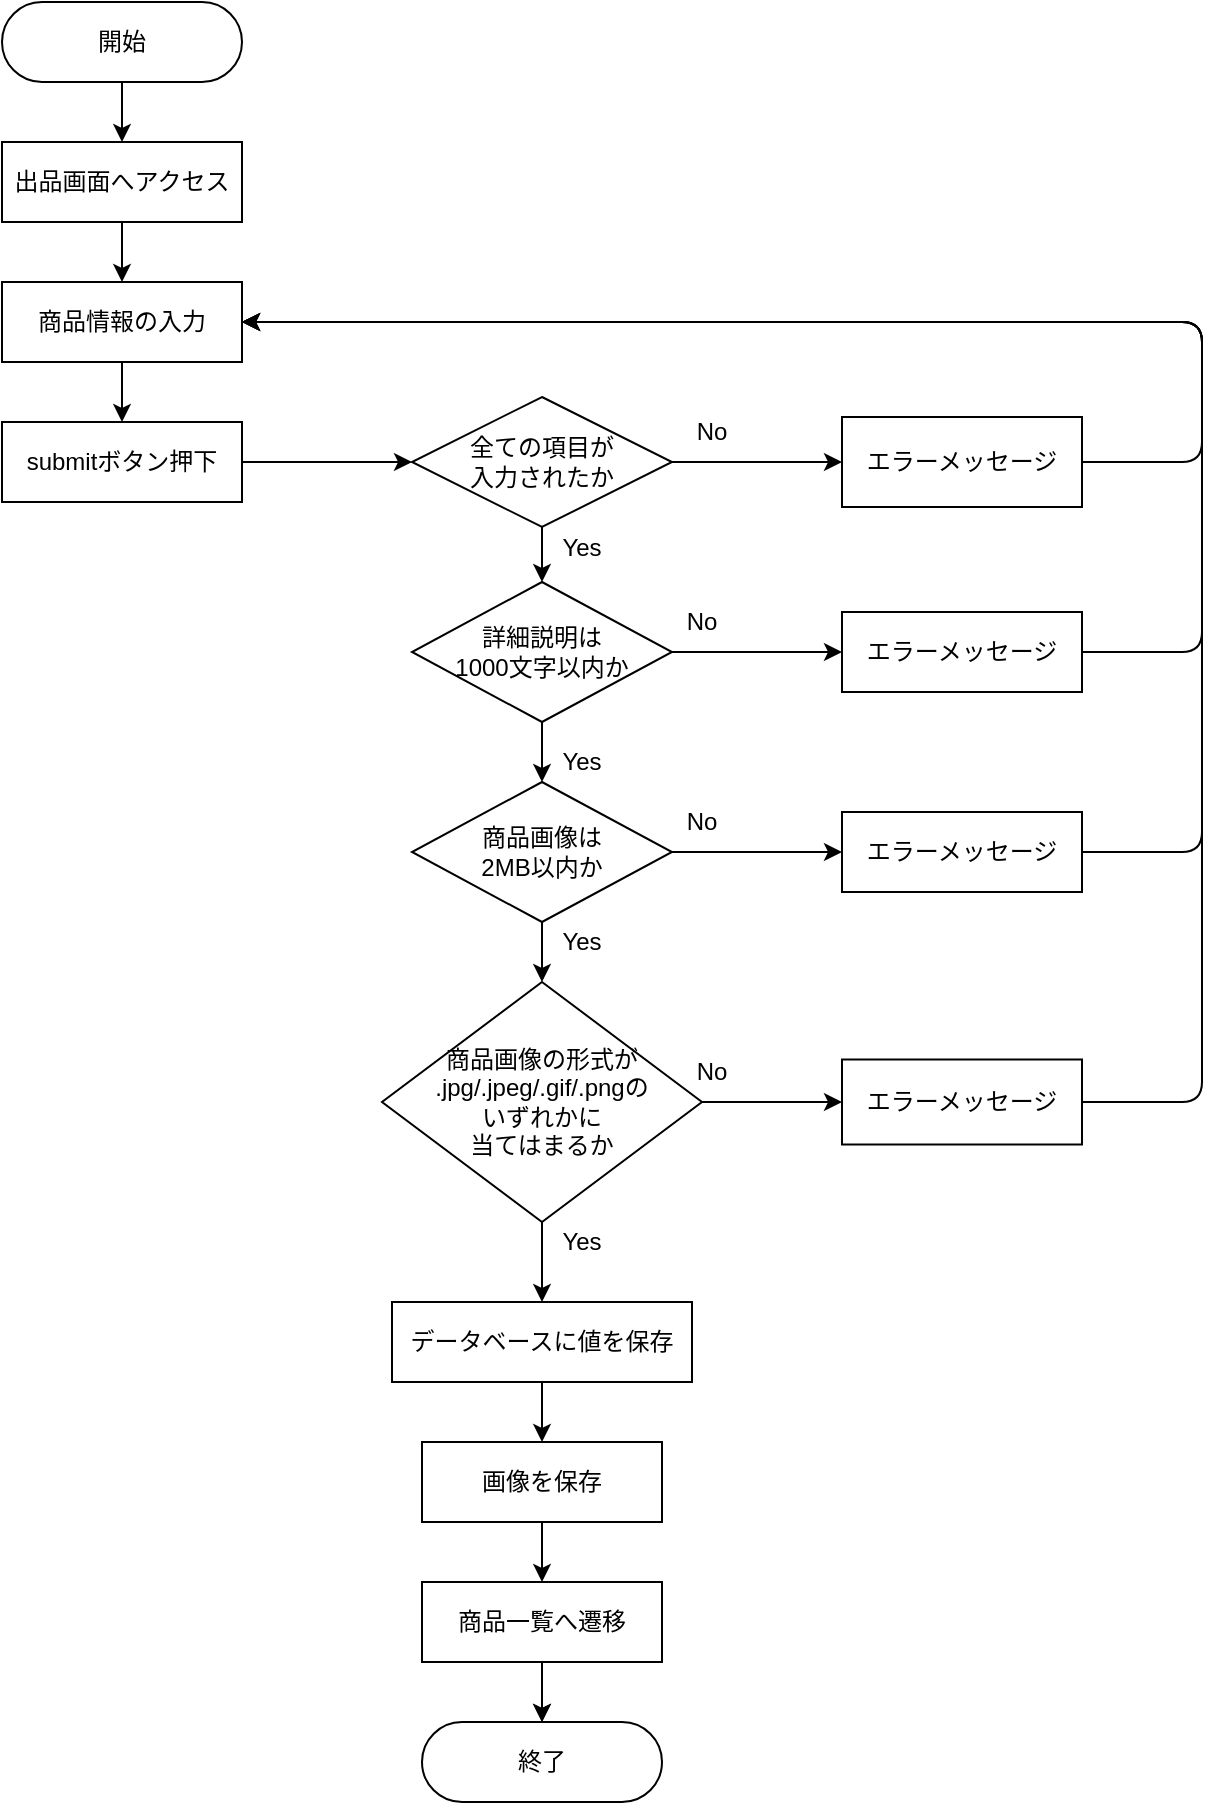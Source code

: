 <mxfile version="13.6.5">
    <diagram id="gVeel7UcXJgCGZEXeLvJ" name="ページ1">
        <mxGraphModel dx="616" dy="731" grid="1" gridSize="10" guides="1" tooltips="1" connect="1" arrows="1" fold="1" page="1" pageScale="1" pageWidth="827" pageHeight="1169" math="0" shadow="0">
            <root>
                <mxCell id="0"/>
                <mxCell id="1" parent="0"/>
                <mxCell id="46" style="edgeStyle=orthogonalEdgeStyle;curved=0;rounded=1;sketch=0;orthogonalLoop=1;jettySize=auto;html=1;exitX=0.5;exitY=1;exitDx=0;exitDy=0;entryX=0.5;entryY=0;entryDx=0;entryDy=0;" parent="1" source="44" target="45" edge="1">
                    <mxGeometry relative="1" as="geometry"/>
                </mxCell>
                <mxCell id="44" value="開始" style="rounded=1;whiteSpace=wrap;html=1;sketch=0;arcSize=50;" parent="1" vertex="1">
                    <mxGeometry x="240" y="60" width="120" height="40" as="geometry"/>
                </mxCell>
                <mxCell id="86" style="edgeStyle=orthogonalEdgeStyle;curved=0;rounded=1;sketch=0;orthogonalLoop=1;jettySize=auto;html=1;exitX=0.5;exitY=1;exitDx=0;exitDy=0;entryX=0.5;entryY=0;entryDx=0;entryDy=0;" parent="1" source="45" target="47" edge="1">
                    <mxGeometry relative="1" as="geometry"/>
                </mxCell>
                <mxCell id="45" value="出品画面へアクセス" style="rounded=0;whiteSpace=wrap;html=1;sketch=0;" parent="1" vertex="1">
                    <mxGeometry x="240" y="130" width="120" height="40" as="geometry"/>
                </mxCell>
                <mxCell id="56" style="edgeStyle=orthogonalEdgeStyle;curved=0;rounded=1;sketch=0;orthogonalLoop=1;jettySize=auto;html=1;exitX=0.5;exitY=1;exitDx=0;exitDy=0;entryX=0.5;entryY=0;entryDx=0;entryDy=0;" parent="1" source="47" target="48" edge="1">
                    <mxGeometry relative="1" as="geometry"/>
                </mxCell>
                <mxCell id="47" value="商品情報の入力" style="rounded=0;whiteSpace=wrap;html=1;sketch=0;" parent="1" vertex="1">
                    <mxGeometry x="240" y="200" width="120" height="40" as="geometry"/>
                </mxCell>
                <mxCell id="61" style="edgeStyle=orthogonalEdgeStyle;curved=0;rounded=1;sketch=0;orthogonalLoop=1;jettySize=auto;html=1;exitX=1;exitY=0.5;exitDx=0;exitDy=0;entryX=0;entryY=0.5;entryDx=0;entryDy=0;" parent="1" source="48" target="49" edge="1">
                    <mxGeometry relative="1" as="geometry"/>
                </mxCell>
                <mxCell id="48" value="submitボタン押下" style="rounded=0;whiteSpace=wrap;html=1;sketch=0;" parent="1" vertex="1">
                    <mxGeometry x="240" y="270" width="120" height="40" as="geometry"/>
                </mxCell>
                <mxCell id="62" style="edgeStyle=orthogonalEdgeStyle;curved=0;rounded=1;sketch=0;orthogonalLoop=1;jettySize=auto;html=1;exitX=0.5;exitY=1;exitDx=0;exitDy=0;entryX=0.5;entryY=0;entryDx=0;entryDy=0;" parent="1" source="49" target="50" edge="1">
                    <mxGeometry relative="1" as="geometry"/>
                </mxCell>
                <mxCell id="65" style="edgeStyle=orthogonalEdgeStyle;curved=0;rounded=1;sketch=0;orthogonalLoop=1;jettySize=auto;html=1;exitX=1;exitY=0.5;exitDx=0;exitDy=0;entryX=0;entryY=0.5;entryDx=0;entryDy=0;" parent="1" source="49" target="57" edge="1">
                    <mxGeometry relative="1" as="geometry"/>
                </mxCell>
                <mxCell id="63" style="edgeStyle=orthogonalEdgeStyle;curved=0;rounded=1;sketch=0;orthogonalLoop=1;jettySize=auto;html=1;exitX=0.5;exitY=1;exitDx=0;exitDy=0;entryX=0.5;entryY=0;entryDx=0;entryDy=0;" parent="1" source="50" target="51" edge="1">
                    <mxGeometry relative="1" as="geometry"/>
                </mxCell>
                <mxCell id="66" style="edgeStyle=orthogonalEdgeStyle;curved=0;rounded=1;sketch=0;orthogonalLoop=1;jettySize=auto;html=1;exitX=1;exitY=0.5;exitDx=0;exitDy=0;entryX=0;entryY=0.5;entryDx=0;entryDy=0;" parent="1" source="50" target="58" edge="1">
                    <mxGeometry relative="1" as="geometry"/>
                </mxCell>
                <mxCell id="50" value="詳細説明は&lt;br&gt;1000文字以内か" style="rhombus;whiteSpace=wrap;html=1;rounded=0;sketch=0;" parent="1" vertex="1">
                    <mxGeometry x="445" y="350" width="130" height="70" as="geometry"/>
                </mxCell>
                <mxCell id="64" style="edgeStyle=orthogonalEdgeStyle;curved=0;rounded=1;sketch=0;orthogonalLoop=1;jettySize=auto;html=1;exitX=0.5;exitY=1;exitDx=0;exitDy=0;entryX=0.5;entryY=0;entryDx=0;entryDy=0;" parent="1" source="51" target="52" edge="1">
                    <mxGeometry relative="1" as="geometry"/>
                </mxCell>
                <mxCell id="67" style="edgeStyle=orthogonalEdgeStyle;curved=0;rounded=1;sketch=0;orthogonalLoop=1;jettySize=auto;html=1;exitX=1;exitY=0.5;exitDx=0;exitDy=0;entryX=0;entryY=0.5;entryDx=0;entryDy=0;" parent="1" source="51" target="59" edge="1">
                    <mxGeometry relative="1" as="geometry"/>
                </mxCell>
                <mxCell id="51" value="商品画像は&lt;br&gt;2MB以内か" style="rhombus;whiteSpace=wrap;html=1;rounded=0;sketch=0;" parent="1" vertex="1">
                    <mxGeometry x="445" y="450" width="130" height="70" as="geometry"/>
                </mxCell>
                <mxCell id="68" style="edgeStyle=orthogonalEdgeStyle;curved=0;rounded=1;sketch=0;orthogonalLoop=1;jettySize=auto;html=1;exitX=1;exitY=0.5;exitDx=0;exitDy=0;entryX=0;entryY=0.5;entryDx=0;entryDy=0;" parent="1" source="52" target="60" edge="1">
                    <mxGeometry relative="1" as="geometry"/>
                </mxCell>
                <mxCell id="103" style="edgeStyle=orthogonalEdgeStyle;curved=0;rounded=1;sketch=0;orthogonalLoop=1;jettySize=auto;html=1;exitX=0.5;exitY=1;exitDx=0;exitDy=0;entryX=0.5;entryY=0;entryDx=0;entryDy=0;" parent="1" source="52" target="92" edge="1">
                    <mxGeometry relative="1" as="geometry"/>
                </mxCell>
                <mxCell id="52" value="商品画像の形式が&lt;br&gt;.jpg/.jpeg/.gif/.pngの&lt;br&gt;いずれかに&lt;br&gt;当てはまるか" style="rhombus;whiteSpace=wrap;html=1;rounded=0;sketch=0;" parent="1" vertex="1">
                    <mxGeometry x="430" y="550" width="160" height="120" as="geometry"/>
                </mxCell>
                <mxCell id="55" style="edgeStyle=orthogonalEdgeStyle;curved=0;rounded=1;sketch=0;orthogonalLoop=1;jettySize=auto;html=1;exitX=0.5;exitY=1;exitDx=0;exitDy=0;entryX=0.5;entryY=0;entryDx=0;entryDy=0;" parent="1" source="53" target="87" edge="1">
                    <mxGeometry relative="1" as="geometry">
                        <mxPoint x="270" y="1030" as="targetPoint"/>
                    </mxGeometry>
                </mxCell>
                <mxCell id="107" value="" style="edgeStyle=orthogonalEdgeStyle;rounded=0;orthogonalLoop=1;jettySize=auto;html=1;" edge="1" parent="1" source="53" target="87">
                    <mxGeometry relative="1" as="geometry"/>
                </mxCell>
                <mxCell id="53" value="商品一覧へ遷移" style="rounded=0;whiteSpace=wrap;html=1;sketch=0;" parent="1" vertex="1">
                    <mxGeometry x="450" y="850" width="120" height="40" as="geometry"/>
                </mxCell>
                <mxCell id="81" style="edgeStyle=orthogonalEdgeStyle;curved=0;rounded=1;sketch=0;orthogonalLoop=1;jettySize=auto;html=1;exitX=1;exitY=0.5;exitDx=0;exitDy=0;entryX=1;entryY=0.5;entryDx=0;entryDy=0;" parent="1" source="57" target="47" edge="1">
                    <mxGeometry relative="1" as="geometry">
                        <Array as="points">
                            <mxPoint x="840" y="290"/>
                            <mxPoint x="840" y="220"/>
                        </Array>
                    </mxGeometry>
                </mxCell>
                <mxCell id="100" style="edgeStyle=orthogonalEdgeStyle;curved=0;rounded=1;sketch=0;orthogonalLoop=1;jettySize=auto;html=1;exitX=1;exitY=0.5;exitDx=0;exitDy=0;entryX=1;entryY=0.5;entryDx=0;entryDy=0;" parent="1" source="58" target="47" edge="1">
                    <mxGeometry relative="1" as="geometry">
                        <Array as="points">
                            <mxPoint x="840" y="385"/>
                            <mxPoint x="840" y="220"/>
                        </Array>
                    </mxGeometry>
                </mxCell>
                <mxCell id="58" value="エラーメッセージ" style="rounded=0;whiteSpace=wrap;html=1;sketch=0;" parent="1" vertex="1">
                    <mxGeometry x="660" y="365" width="120" height="40" as="geometry"/>
                </mxCell>
                <mxCell id="80" style="edgeStyle=orthogonalEdgeStyle;curved=0;rounded=1;sketch=0;orthogonalLoop=1;jettySize=auto;html=1;exitX=1;exitY=0.5;exitDx=0;exitDy=0;entryX=1;entryY=0.5;entryDx=0;entryDy=0;" parent="1" source="59" target="47" edge="1">
                    <mxGeometry relative="1" as="geometry">
                        <Array as="points">
                            <mxPoint x="840" y="485"/>
                            <mxPoint x="840" y="220"/>
                        </Array>
                    </mxGeometry>
                </mxCell>
                <mxCell id="59" value="エラーメッセージ" style="rounded=0;whiteSpace=wrap;html=1;sketch=0;" parent="1" vertex="1">
                    <mxGeometry x="660" y="465" width="120" height="40" as="geometry"/>
                </mxCell>
                <mxCell id="99" style="edgeStyle=orthogonalEdgeStyle;curved=0;rounded=1;sketch=0;orthogonalLoop=1;jettySize=auto;html=1;exitX=1;exitY=0.5;exitDx=0;exitDy=0;entryX=1;entryY=0.5;entryDx=0;entryDy=0;" parent="1" source="60" target="47" edge="1">
                    <mxGeometry relative="1" as="geometry">
                        <Array as="points">
                            <mxPoint x="840" y="610"/>
                            <mxPoint x="840" y="220"/>
                        </Array>
                    </mxGeometry>
                </mxCell>
                <mxCell id="60" value="エラーメッセージ" style="rounded=0;whiteSpace=wrap;html=1;sketch=0;" parent="1" vertex="1">
                    <mxGeometry x="660" y="588.75" width="120" height="42.5" as="geometry"/>
                </mxCell>
                <mxCell id="73" value="Yes" style="text;html=1;align=center;verticalAlign=middle;whiteSpace=wrap;rounded=0;sketch=0;" parent="1" vertex="1">
                    <mxGeometry x="510" y="430" width="40" height="20" as="geometry"/>
                </mxCell>
                <mxCell id="74" value="Yes" style="text;html=1;align=center;verticalAlign=middle;whiteSpace=wrap;rounded=0;sketch=0;" parent="1" vertex="1">
                    <mxGeometry x="510" y="520" width="40" height="20" as="geometry"/>
                </mxCell>
                <mxCell id="75" value="Yes" style="text;html=1;align=center;verticalAlign=middle;whiteSpace=wrap;rounded=0;sketch=0;" parent="1" vertex="1">
                    <mxGeometry x="510" y="670" width="40" height="20" as="geometry"/>
                </mxCell>
                <mxCell id="76" value="Yes" style="text;html=1;align=center;verticalAlign=middle;whiteSpace=wrap;rounded=0;sketch=0;" parent="1" vertex="1">
                    <mxGeometry x="510" y="322.5" width="40" height="20" as="geometry"/>
                </mxCell>
                <mxCell id="82" value="No" style="text;html=1;align=center;verticalAlign=middle;whiteSpace=wrap;rounded=0;sketch=0;" parent="1" vertex="1">
                    <mxGeometry x="575" y="265" width="40" height="20" as="geometry"/>
                </mxCell>
                <mxCell id="83" value="No" style="text;html=1;align=center;verticalAlign=middle;whiteSpace=wrap;rounded=0;sketch=0;" parent="1" vertex="1">
                    <mxGeometry x="570" y="360" width="40" height="20" as="geometry"/>
                </mxCell>
                <mxCell id="84" value="No" style="text;html=1;align=center;verticalAlign=middle;whiteSpace=wrap;rounded=0;sketch=0;" parent="1" vertex="1">
                    <mxGeometry x="570" y="460" width="40" height="20" as="geometry"/>
                </mxCell>
                <mxCell id="85" value="No" style="text;html=1;align=center;verticalAlign=middle;whiteSpace=wrap;rounded=0;sketch=0;" parent="1" vertex="1">
                    <mxGeometry x="575" y="585" width="40" height="20" as="geometry"/>
                </mxCell>
                <mxCell id="87" value="終了" style="rounded=1;whiteSpace=wrap;html=1;sketch=0;arcSize=50;" parent="1" vertex="1">
                    <mxGeometry x="450" y="920" width="120" height="40" as="geometry"/>
                </mxCell>
                <mxCell id="105" style="edgeStyle=orthogonalEdgeStyle;rounded=0;orthogonalLoop=1;jettySize=auto;html=1;exitX=0.5;exitY=1;exitDx=0;exitDy=0;entryX=0.5;entryY=0;entryDx=0;entryDy=0;" edge="1" parent="1" source="92" target="93">
                    <mxGeometry relative="1" as="geometry"/>
                </mxCell>
                <mxCell id="92" value="データベースに値を保存" style="rounded=0;whiteSpace=wrap;html=1;sketch=0;" parent="1" vertex="1">
                    <mxGeometry x="435" y="710" width="150" height="40" as="geometry"/>
                </mxCell>
                <mxCell id="106" style="edgeStyle=orthogonalEdgeStyle;rounded=0;orthogonalLoop=1;jettySize=auto;html=1;exitX=0.5;exitY=1;exitDx=0;exitDy=0;entryX=0.5;entryY=0;entryDx=0;entryDy=0;" edge="1" parent="1" source="93" target="53">
                    <mxGeometry relative="1" as="geometry"/>
                </mxCell>
                <mxCell id="93" value="画像を保存" style="rounded=0;whiteSpace=wrap;html=1;sketch=0;" parent="1" vertex="1">
                    <mxGeometry x="450" y="780" width="120" height="40" as="geometry"/>
                </mxCell>
                <mxCell id="49" value="全ての項目が&lt;br&gt;入力されたか" style="rhombus;whiteSpace=wrap;html=1;rounded=0;sketch=0;" parent="1" vertex="1">
                    <mxGeometry x="445" y="257.5" width="130" height="65" as="geometry"/>
                </mxCell>
                <mxCell id="57" value="エラーメッセージ" style="rounded=0;whiteSpace=wrap;html=1;sketch=0;" parent="1" vertex="1">
                    <mxGeometry x="660" y="267.5" width="120" height="45" as="geometry"/>
                </mxCell>
            </root>
        </mxGraphModel>
    </diagram>
</mxfile>